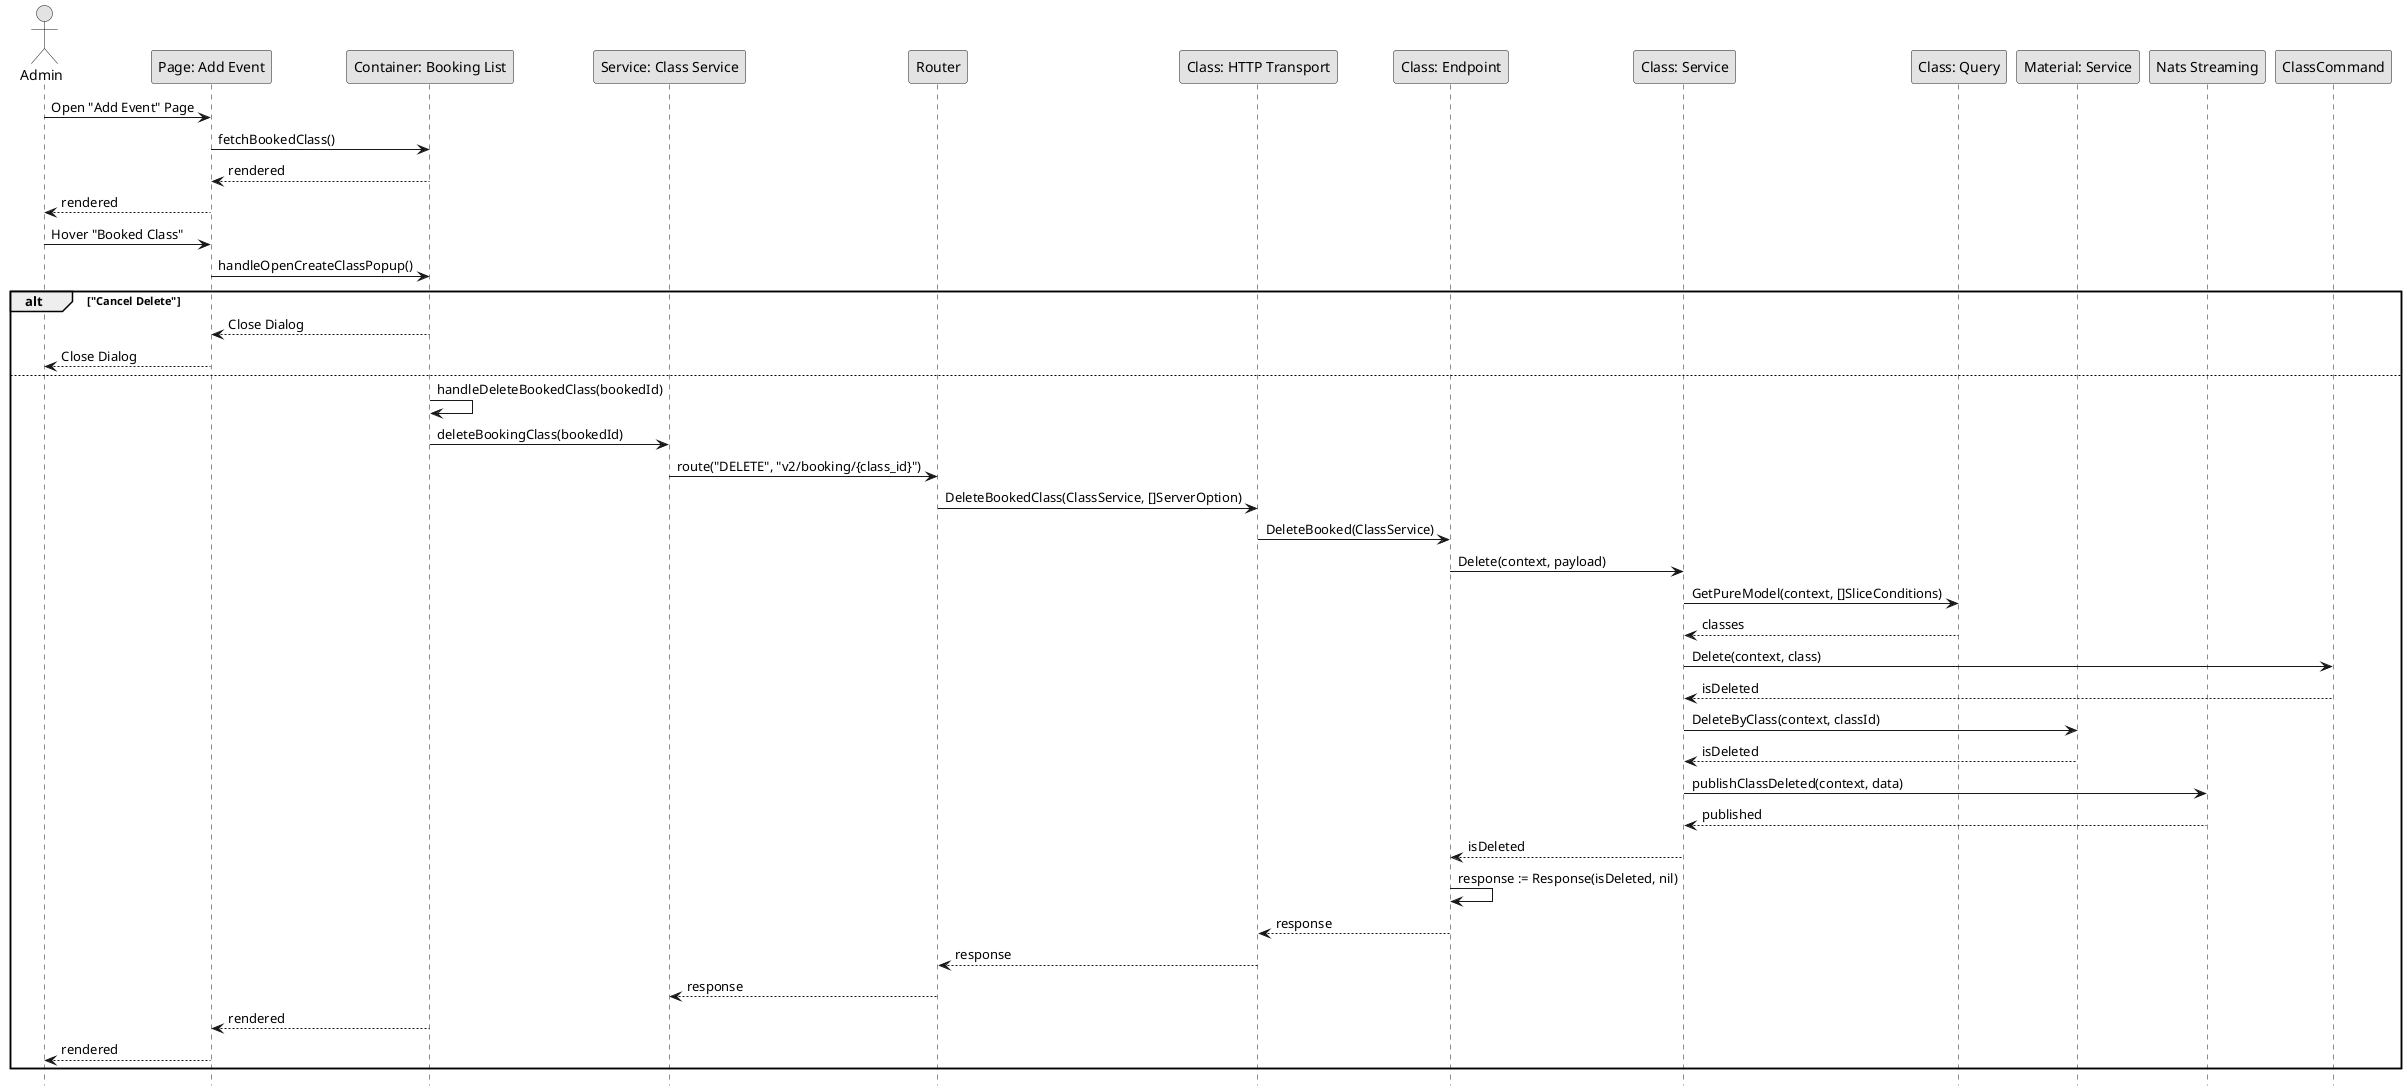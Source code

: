 @startuml UnbookingClass

skinparam Monochrome true
skinparam Shadowing false
hide footbox

actor Admin
participant "Page: Add Event" as AddEventPage
participant "Container: Booking List" as BookingListContainer
participant "Service: Class Service" as FEClassService
participant "Router" as Router
participant "Class: HTTP Transport" as ClassHTTPTransport
participant "Class: Endpoint" as ClassEndpoint
participant "Class: Service" as ClassService
participant "Class: Query" as ClassQuery
participant "Material: Service" as MaterialService
participant "Nats Streaming" as NatsStreaming

Admin->AddEventPage: Open "Add Event" Page
AddEventPage->BookingListContainer: fetchBookedClass()
BookingListContainer-->AddEventPage: rendered
AddEventPage-->Admin: rendered

Admin->AddEventPage: Hover "Booked Class"
AddEventPage->BookingListContainer: handleOpenCreateClassPopup()

alt "Cancel Delete"
    BookingListContainer-->AddEventPage: Close Dialog
    AddEventPage-->Admin: Close Dialog
else
    BookingListContainer->BookingListContainer: handleDeleteBookedClass(bookedId)
    BookingListContainer->FEClassService: deleteBookingClass(bookedId)
    FEClassService->Router: route("DELETE", "v2/booking/{class_id}")
    Router->ClassHTTPTransport: DeleteBookedClass(ClassService, []ServerOption)
    ClassHTTPTransport->ClassEndpoint: DeleteBooked(ClassService)
    ClassEndpoint->ClassService: Delete(context, payload)

    ClassService->ClassQuery: GetPureModel(context, []SliceConditions)
    ClassQuery-->ClassService: classes

    ClassService->ClassCommand: Delete(context, class)
    ClassCommand-->ClassService: isDeleted

    ClassService->MaterialService: DeleteByClass(context, classId)
    MaterialService-->ClassService: isDeleted

    ClassService->NatsStreaming: publishClassDeleted(context, data)
    NatsStreaming-->ClassService: published
    
    ClassService-->ClassEndpoint: isDeleted
    ClassEndpoint->ClassEndpoint: response := Response(isDeleted, nil)
    ClassEndpoint-->ClassHTTPTransport: response
    ClassHTTPTransport-->Router: response
    Router-->FEClassService: response
    BookingListContainer-->AddEventPage: rendered
    AddEventPage-->Admin: rendered
end

@enduml